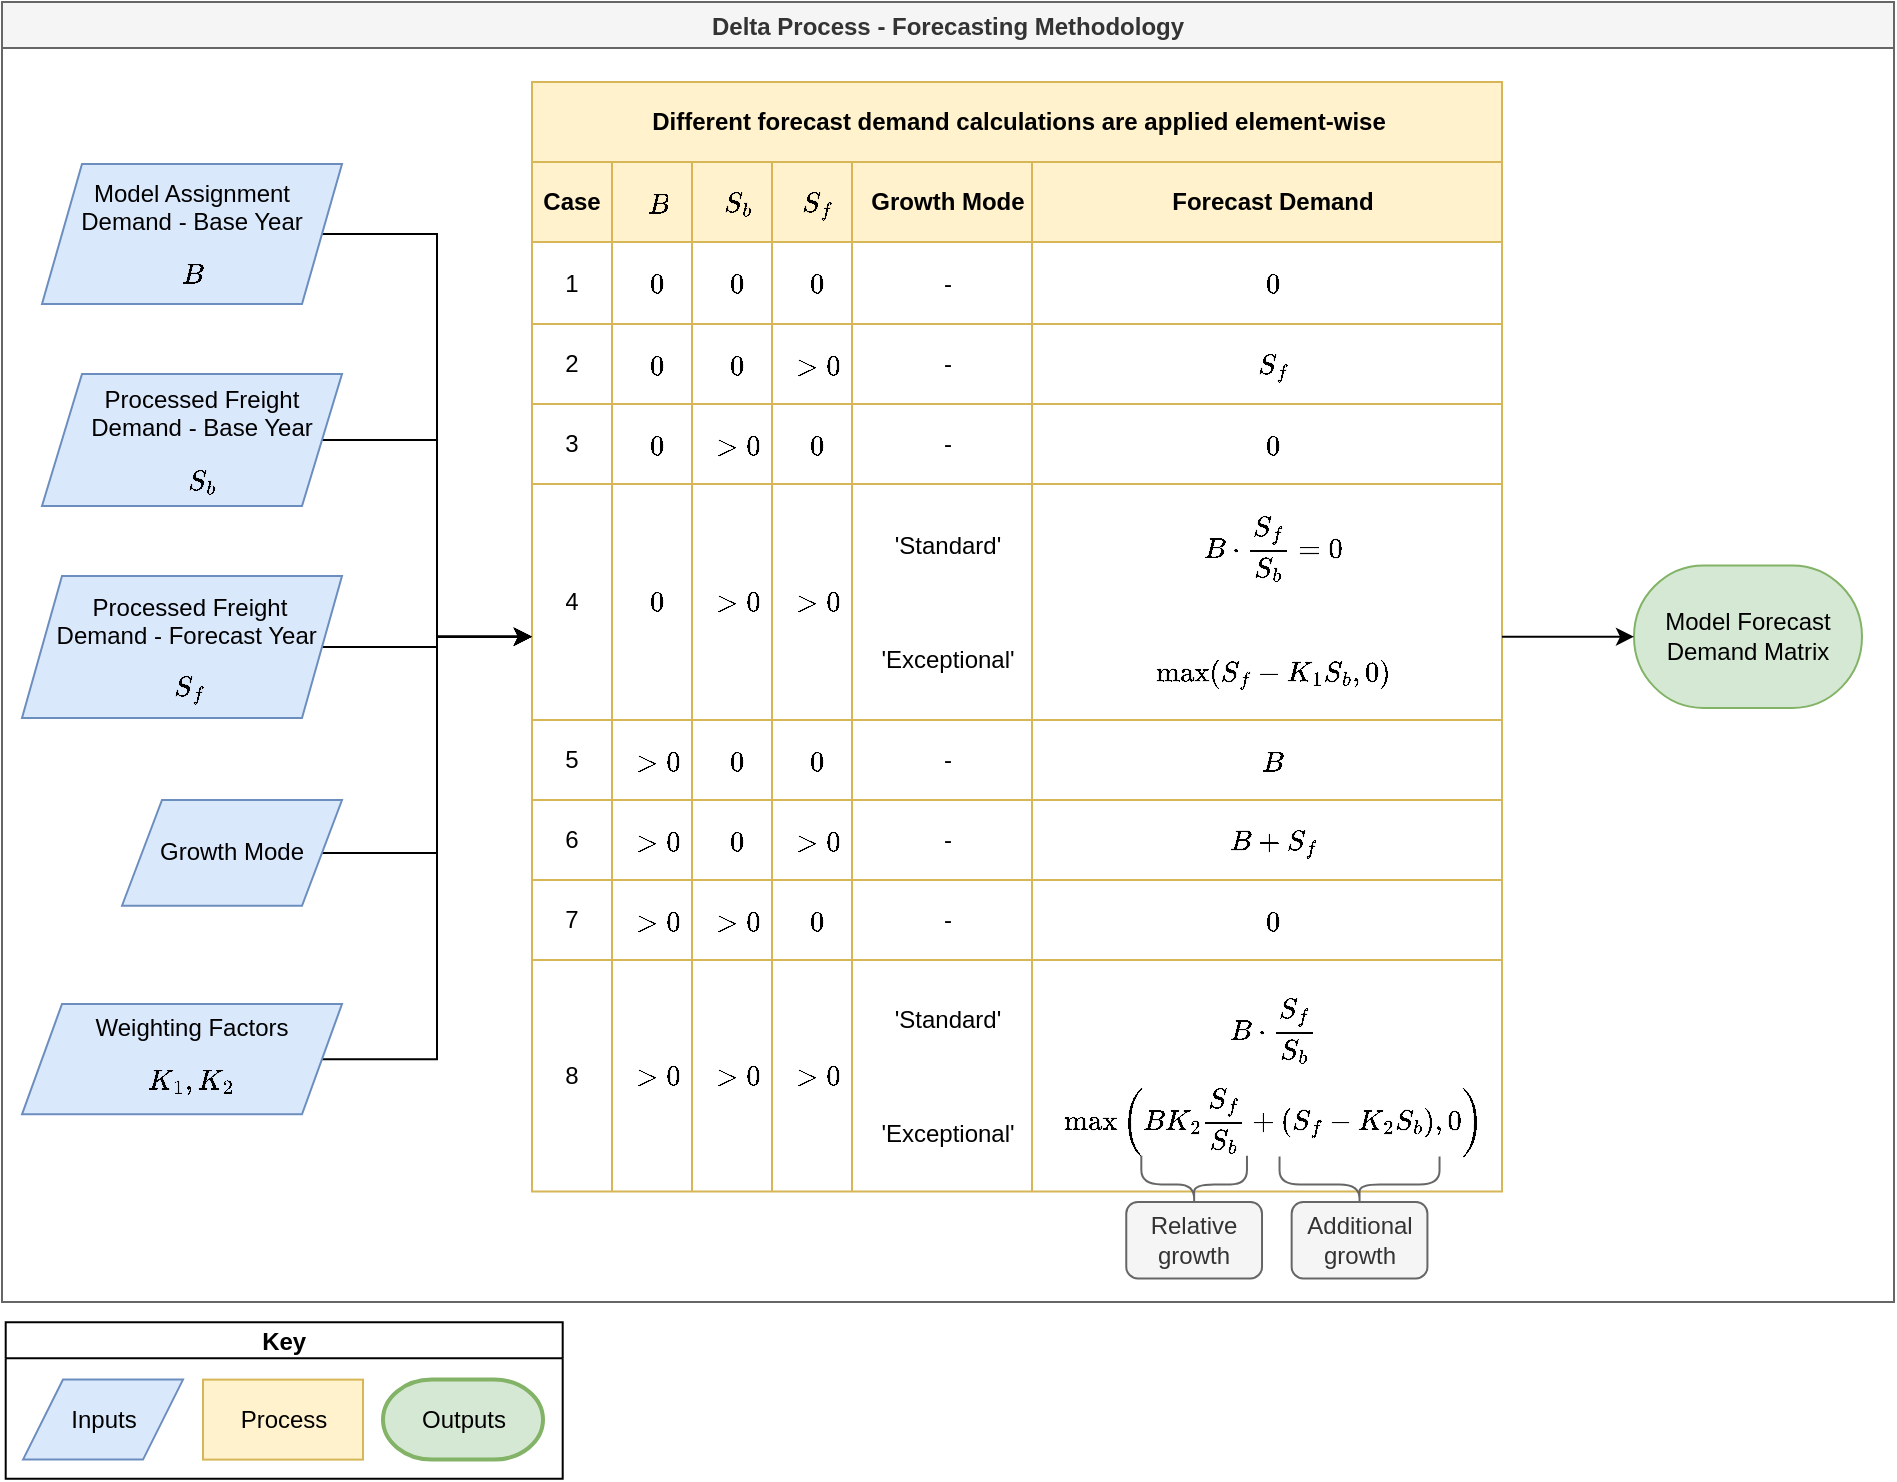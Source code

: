 <mxfile version="13.7.9" type="device" pages="2"><diagram name="Suggested Methodology" id="i2hc0DzYVGvcDG17BdIn"><mxGraphModel dx="1086" dy="816" grid="1" gridSize="10" guides="1" tooltips="1" connect="1" arrows="1" fold="1" page="1" pageScale="1" pageWidth="1169" pageHeight="827" math="1" shadow="0"><root><mxCell id="Ymu9cJyzXFjuE80wGRRl-0"/><mxCell id="Ymu9cJyzXFjuE80wGRRl-1" parent="Ymu9cJyzXFjuE80wGRRl-0"/><mxCell id="Ymu9cJyzXFjuE80wGRRl-2" value="Delta Process - Forecasting Methodology" style="swimlane;labelBackgroundColor=none;fillColor=#f5f5f5;strokeColor=#666666;fontColor=#333333;" parent="Ymu9cJyzXFjuE80wGRRl-1" vertex="1"><mxGeometry x="74" y="70" width="946" height="650" as="geometry"/></mxCell><mxCell id="Ymu9cJyzXFjuE80wGRRl-3" style="edgeStyle=orthogonalEdgeStyle;rounded=0;orthogonalLoop=1;jettySize=auto;html=1;" parent="Ymu9cJyzXFjuE80wGRRl-2" source="Ymu9cJyzXFjuE80wGRRl-68" target="Ymu9cJyzXFjuE80wGRRl-4" edge="1"><mxGeometry relative="1" as="geometry"/></mxCell><mxCell id="Ymu9cJyzXFjuE80wGRRl-4" value="Different forecast demand calculations are applied element-wise" style="shape=table;startSize=40;container=1;collapsible=1;childLayout=tableLayout;fixedRows=1;rowLines=1;fontStyle=1;align=center;resizeLast=1;fontSize=12;fillColor=#fff2cc;resizeLastRow=1;strokeColor=#d6b656;html=1;" parent="Ymu9cJyzXFjuE80wGRRl-2" vertex="1"><mxGeometry x="265" y="40.001" width="485" height="554.727" as="geometry"/></mxCell><mxCell id="Ymu9cJyzXFjuE80wGRRl-5" value="" style="shape=partialRectangle;collapsible=0;dropTarget=0;pointerEvents=0;fillColor=#fff2cc;top=1;left=1;bottom=1;right=1;points=[[0,0.5],[1,0.5]];portConstraint=eastwest;html=1;align=center;verticalAlign=middle;strokeColor=#d6b656;" parent="Ymu9cJyzXFjuE80wGRRl-4" vertex="1"><mxGeometry y="40" width="485" height="40" as="geometry"/></mxCell><mxCell id="Ymu9cJyzXFjuE80wGRRl-6" value="Case" style="shape=partialRectangle;connectable=0;fillColor=#fff2cc;top=1;left=1;bottom=1;right=1;fontStyle=1;overflow=hidden;html=1;align=center;verticalAlign=middle;strokeColor=#d6b656;" parent="Ymu9cJyzXFjuE80wGRRl-5" vertex="1"><mxGeometry width="40" height="40" as="geometry"/></mxCell><mxCell id="Ymu9cJyzXFjuE80wGRRl-7" value="$$B$$" style="shape=partialRectangle;connectable=0;fillColor=#fff2cc;top=1;left=1;bottom=1;right=1;align=center;spacingLeft=6;fontStyle=1;overflow=hidden;html=1;verticalAlign=middle;strokeColor=#d6b656;" parent="Ymu9cJyzXFjuE80wGRRl-5" vertex="1"><mxGeometry x="40" width="40" height="40" as="geometry"/></mxCell><mxCell id="Ymu9cJyzXFjuE80wGRRl-8" value="$$S_b$$" style="shape=partialRectangle;connectable=0;fillColor=#fff2cc;top=1;left=1;bottom=1;right=1;align=center;spacingLeft=6;fontStyle=1;overflow=hidden;html=1;verticalAlign=middle;strokeColor=#d6b656;" parent="Ymu9cJyzXFjuE80wGRRl-5" vertex="1"><mxGeometry x="80" width="40" height="40" as="geometry"/></mxCell><mxCell id="Ymu9cJyzXFjuE80wGRRl-9" value="$$S_f$$" style="shape=partialRectangle;connectable=0;fillColor=#fff2cc;top=1;left=1;bottom=1;right=1;align=center;spacingLeft=6;fontStyle=1;overflow=hidden;html=1;verticalAlign=middle;strokeColor=#d6b656;" parent="Ymu9cJyzXFjuE80wGRRl-5" vertex="1"><mxGeometry x="120" width="40" height="40" as="geometry"/></mxCell><mxCell id="Ymu9cJyzXFjuE80wGRRl-10" value="Growth Mode" style="shape=partialRectangle;connectable=0;fillColor=#fff2cc;top=1;left=1;bottom=1;right=1;align=center;spacingLeft=6;fontStyle=1;overflow=hidden;html=1;whiteSpace=wrap;verticalAlign=middle;strokeColor=#d6b656;" parent="Ymu9cJyzXFjuE80wGRRl-5" vertex="1"><mxGeometry x="160" width="90" height="40" as="geometry"/></mxCell><mxCell id="Ymu9cJyzXFjuE80wGRRl-11" value="Forecast Demand" style="shape=partialRectangle;connectable=0;fillColor=#fff2cc;top=1;left=1;bottom=1;right=1;align=center;spacingLeft=6;fontStyle=1;overflow=hidden;html=1;verticalAlign=middle;strokeColor=#d6b656;" parent="Ymu9cJyzXFjuE80wGRRl-5" vertex="1"><mxGeometry x="250" width="235" height="40" as="geometry"/></mxCell><mxCell id="Ymu9cJyzXFjuE80wGRRl-12" value="" style="shape=partialRectangle;collapsible=0;dropTarget=0;pointerEvents=0;top=0;left=0;bottom=0;right=0;points=[[0,0.5],[1,0.5]];portConstraint=eastwest;html=1;align=center;verticalAlign=middle;strokeColor=#d6b656;fillColor=none;" parent="Ymu9cJyzXFjuE80wGRRl-4" vertex="1"><mxGeometry y="80" width="485" height="41" as="geometry"/></mxCell><mxCell id="Ymu9cJyzXFjuE80wGRRl-13" value="1" style="shape=partialRectangle;connectable=0;fillColor=none;top=0;left=0;bottom=0;right=0;editable=1;overflow=hidden;html=1;align=center;verticalAlign=middle;" parent="Ymu9cJyzXFjuE80wGRRl-12" vertex="1"><mxGeometry width="40" height="41" as="geometry"/></mxCell><mxCell id="Ymu9cJyzXFjuE80wGRRl-14" value="$$0$$" style="shape=partialRectangle;connectable=0;fillColor=none;top=0;left=0;bottom=0;right=0;align=center;spacingLeft=6;overflow=hidden;html=1;verticalAlign=middle;" parent="Ymu9cJyzXFjuE80wGRRl-12" vertex="1"><mxGeometry x="40" width="40" height="41" as="geometry"/></mxCell><mxCell id="Ymu9cJyzXFjuE80wGRRl-15" value="$$0$$" style="shape=partialRectangle;connectable=0;fillColor=none;top=0;left=0;bottom=0;right=0;align=center;spacingLeft=6;overflow=hidden;html=1;verticalAlign=middle;" parent="Ymu9cJyzXFjuE80wGRRl-12" vertex="1"><mxGeometry x="80" width="40" height="41" as="geometry"/></mxCell><mxCell id="Ymu9cJyzXFjuE80wGRRl-16" value="$$0$$" style="shape=partialRectangle;connectable=0;fillColor=none;top=0;left=0;bottom=0;right=0;align=center;spacingLeft=6;overflow=hidden;html=1;verticalAlign=middle;" parent="Ymu9cJyzXFjuE80wGRRl-12" vertex="1"><mxGeometry x="120" width="40" height="41" as="geometry"/></mxCell><mxCell id="Ymu9cJyzXFjuE80wGRRl-17" value="-" style="shape=partialRectangle;connectable=0;fillColor=none;top=0;left=0;bottom=0;right=0;align=center;spacingLeft=6;overflow=hidden;html=1;verticalAlign=middle;" parent="Ymu9cJyzXFjuE80wGRRl-12" vertex="1"><mxGeometry x="160" width="90" height="41" as="geometry"/></mxCell><mxCell id="Ymu9cJyzXFjuE80wGRRl-18" value="$$0$$" style="shape=partialRectangle;connectable=0;fillColor=none;top=0;left=0;bottom=0;right=0;align=center;spacingLeft=6;overflow=hidden;html=1;verticalAlign=middle;" parent="Ymu9cJyzXFjuE80wGRRl-12" vertex="1"><mxGeometry x="250" width="235" height="41" as="geometry"/></mxCell><mxCell id="Ymu9cJyzXFjuE80wGRRl-19" value="" style="shape=partialRectangle;collapsible=0;dropTarget=0;pointerEvents=0;fillColor=none;top=0;left=0;bottom=0;right=0;points=[[0,0.5],[1,0.5]];portConstraint=eastwest;html=1;align=center;verticalAlign=middle;" parent="Ymu9cJyzXFjuE80wGRRl-4" vertex="1"><mxGeometry y="121" width="485" height="40" as="geometry"/></mxCell><mxCell id="Ymu9cJyzXFjuE80wGRRl-20" value="2" style="shape=partialRectangle;connectable=0;fillColor=none;top=0;left=0;bottom=0;right=0;editable=1;overflow=hidden;html=1;align=center;verticalAlign=middle;" parent="Ymu9cJyzXFjuE80wGRRl-19" vertex="1"><mxGeometry width="40" height="40" as="geometry"/></mxCell><mxCell id="Ymu9cJyzXFjuE80wGRRl-21" value="$$0$$" style="shape=partialRectangle;connectable=0;fillColor=none;top=0;left=0;bottom=0;right=0;align=center;spacingLeft=6;overflow=hidden;html=1;verticalAlign=middle;" parent="Ymu9cJyzXFjuE80wGRRl-19" vertex="1"><mxGeometry x="40" width="40" height="40" as="geometry"/></mxCell><mxCell id="Ymu9cJyzXFjuE80wGRRl-22" value="$$0$$" style="shape=partialRectangle;connectable=0;fillColor=none;top=0;left=0;bottom=0;right=0;align=center;spacingLeft=6;overflow=hidden;html=1;verticalAlign=middle;" parent="Ymu9cJyzXFjuE80wGRRl-19" vertex="1"><mxGeometry x="80" width="40" height="40" as="geometry"/></mxCell><mxCell id="Ymu9cJyzXFjuE80wGRRl-23" value="$$&amp;gt;0$$" style="shape=partialRectangle;connectable=0;fillColor=none;top=0;left=0;bottom=0;right=0;align=center;spacingLeft=6;overflow=hidden;html=1;verticalAlign=middle;" parent="Ymu9cJyzXFjuE80wGRRl-19" vertex="1"><mxGeometry x="120" width="40" height="40" as="geometry"/></mxCell><mxCell id="Ymu9cJyzXFjuE80wGRRl-24" value="-" style="shape=partialRectangle;connectable=0;fillColor=none;top=0;left=0;bottom=0;right=0;align=center;spacingLeft=6;overflow=hidden;html=1;verticalAlign=middle;" parent="Ymu9cJyzXFjuE80wGRRl-19" vertex="1"><mxGeometry x="160" width="90" height="40" as="geometry"/></mxCell><mxCell id="Ymu9cJyzXFjuE80wGRRl-25" value="$$S_f$$" style="shape=partialRectangle;connectable=0;fillColor=none;top=0;left=0;bottom=0;right=0;align=center;spacingLeft=6;overflow=hidden;html=1;verticalAlign=middle;" parent="Ymu9cJyzXFjuE80wGRRl-19" vertex="1"><mxGeometry x="250" width="235" height="40" as="geometry"/></mxCell><mxCell id="Ymu9cJyzXFjuE80wGRRl-26" value="" style="shape=partialRectangle;collapsible=0;dropTarget=0;pointerEvents=0;fillColor=none;top=0;left=0;bottom=0;right=0;points=[[0,0.5],[1,0.5]];portConstraint=eastwest;html=1;align=center;verticalAlign=middle;" parent="Ymu9cJyzXFjuE80wGRRl-4" vertex="1"><mxGeometry y="161" width="485" height="40" as="geometry"/></mxCell><mxCell id="Ymu9cJyzXFjuE80wGRRl-27" value="3" style="shape=partialRectangle;connectable=0;fillColor=none;top=0;left=0;bottom=0;right=0;editable=1;overflow=hidden;html=1;align=center;verticalAlign=middle;" parent="Ymu9cJyzXFjuE80wGRRl-26" vertex="1"><mxGeometry width="40" height="40" as="geometry"/></mxCell><mxCell id="Ymu9cJyzXFjuE80wGRRl-28" value="$$0$$" style="shape=partialRectangle;connectable=0;fillColor=none;top=0;left=0;bottom=0;right=0;align=center;spacingLeft=6;overflow=hidden;html=1;verticalAlign=middle;" parent="Ymu9cJyzXFjuE80wGRRl-26" vertex="1"><mxGeometry x="40" width="40" height="40" as="geometry"/></mxCell><mxCell id="Ymu9cJyzXFjuE80wGRRl-29" value="$$&amp;gt;0$$" style="shape=partialRectangle;connectable=0;fillColor=none;top=0;left=0;bottom=0;right=0;align=center;spacingLeft=6;overflow=hidden;html=1;verticalAlign=middle;" parent="Ymu9cJyzXFjuE80wGRRl-26" vertex="1"><mxGeometry x="80" width="40" height="40" as="geometry"/></mxCell><mxCell id="Ymu9cJyzXFjuE80wGRRl-30" value="$$0$$" style="shape=partialRectangle;connectable=0;fillColor=none;top=0;left=0;bottom=0;right=0;align=center;spacingLeft=6;overflow=hidden;html=1;verticalAlign=middle;" parent="Ymu9cJyzXFjuE80wGRRl-26" vertex="1"><mxGeometry x="120" width="40" height="40" as="geometry"/></mxCell><mxCell id="Ymu9cJyzXFjuE80wGRRl-31" value="-" style="shape=partialRectangle;connectable=0;fillColor=none;top=0;left=0;bottom=0;right=0;align=center;spacingLeft=6;overflow=hidden;html=1;verticalAlign=middle;" parent="Ymu9cJyzXFjuE80wGRRl-26" vertex="1"><mxGeometry x="160" width="90" height="40" as="geometry"/></mxCell><mxCell id="Ymu9cJyzXFjuE80wGRRl-32" value="$$0$$" style="shape=partialRectangle;connectable=0;fillColor=none;top=0;left=0;bottom=0;right=0;align=center;spacingLeft=6;overflow=hidden;html=1;verticalAlign=middle;" parent="Ymu9cJyzXFjuE80wGRRl-26" vertex="1"><mxGeometry x="250" width="235" height="40" as="geometry"/></mxCell><mxCell id="Ymu9cJyzXFjuE80wGRRl-33" value="" style="shape=partialRectangle;collapsible=0;dropTarget=0;pointerEvents=0;fillColor=none;top=0;left=0;bottom=0;right=0;points=[[0,0.5],[1,0.5]];portConstraint=eastwest;html=1;align=center;verticalAlign=middle;" parent="Ymu9cJyzXFjuE80wGRRl-4" vertex="1"><mxGeometry y="201" width="485" height="118" as="geometry"/></mxCell><mxCell id="Ymu9cJyzXFjuE80wGRRl-34" value="4" style="shape=partialRectangle;connectable=0;fillColor=none;top=0;left=0;bottom=0;right=0;editable=1;overflow=hidden;html=1;align=center;verticalAlign=middle;" parent="Ymu9cJyzXFjuE80wGRRl-33" vertex="1"><mxGeometry width="40" height="118" as="geometry"/></mxCell><mxCell id="Ymu9cJyzXFjuE80wGRRl-35" value="$$0$$" style="shape=partialRectangle;connectable=0;fillColor=none;top=0;left=0;bottom=0;right=0;align=center;spacingLeft=6;overflow=hidden;html=1;verticalAlign=middle;" parent="Ymu9cJyzXFjuE80wGRRl-33" vertex="1"><mxGeometry x="40" width="40" height="118" as="geometry"/></mxCell><mxCell id="Ymu9cJyzXFjuE80wGRRl-36" value="$$&amp;gt;0$$" style="shape=partialRectangle;connectable=0;fillColor=none;top=0;left=0;bottom=0;right=0;align=center;spacingLeft=6;overflow=hidden;html=1;verticalAlign=middle;" parent="Ymu9cJyzXFjuE80wGRRl-33" vertex="1"><mxGeometry x="80" width="40" height="118" as="geometry"/></mxCell><mxCell id="Ymu9cJyzXFjuE80wGRRl-37" value="$$&amp;gt;0$$" style="shape=partialRectangle;connectable=0;fillColor=none;top=0;left=0;bottom=0;right=0;align=center;spacingLeft=6;overflow=hidden;html=1;verticalAlign=middle;" parent="Ymu9cJyzXFjuE80wGRRl-33" vertex="1"><mxGeometry x="120" width="40" height="118" as="geometry"/></mxCell><mxCell id="Ymu9cJyzXFjuE80wGRRl-38" value="'Standard'&lt;br&gt;&lt;br&gt;&lt;br&gt;&lt;br&gt;'Exceptional'" style="shape=partialRectangle;connectable=0;fillColor=none;top=0;left=0;bottom=0;right=0;align=center;spacingLeft=6;overflow=hidden;html=1;verticalAlign=middle;" parent="Ymu9cJyzXFjuE80wGRRl-33" vertex="1"><mxGeometry x="160" width="90" height="118" as="geometry"/></mxCell><mxCell id="Ymu9cJyzXFjuE80wGRRl-39" value="$$B \cdot \frac{S_f}{S_b} = 0$$&amp;nbsp;$$\max(S_f - K_1 S_b&lt;br&gt;, 0)$$" style="shape=partialRectangle;connectable=0;fillColor=none;top=0;left=0;bottom=0;right=0;align=center;spacingLeft=6;overflow=hidden;verticalAlign=middle;html=1;" parent="Ymu9cJyzXFjuE80wGRRl-33" vertex="1"><mxGeometry x="250" width="235" height="118" as="geometry"/></mxCell><mxCell id="Ymu9cJyzXFjuE80wGRRl-40" value="" style="shape=partialRectangle;collapsible=0;dropTarget=0;pointerEvents=0;fillColor=none;top=0;left=0;bottom=0;right=0;points=[[0,0.5],[1,0.5]];portConstraint=eastwest;html=1;align=center;verticalAlign=middle;" parent="Ymu9cJyzXFjuE80wGRRl-4" vertex="1"><mxGeometry y="319" width="485" height="40" as="geometry"/></mxCell><mxCell id="Ymu9cJyzXFjuE80wGRRl-41" value="5" style="shape=partialRectangle;connectable=0;fillColor=none;top=0;left=0;bottom=0;right=0;editable=1;overflow=hidden;html=1;align=center;verticalAlign=middle;" parent="Ymu9cJyzXFjuE80wGRRl-40" vertex="1"><mxGeometry width="40" height="40" as="geometry"/></mxCell><mxCell id="Ymu9cJyzXFjuE80wGRRl-42" value="$$&amp;gt;0$$" style="shape=partialRectangle;connectable=0;fillColor=none;top=0;left=0;bottom=0;right=0;align=center;spacingLeft=6;overflow=hidden;html=1;verticalAlign=middle;" parent="Ymu9cJyzXFjuE80wGRRl-40" vertex="1"><mxGeometry x="40" width="40" height="40" as="geometry"/></mxCell><mxCell id="Ymu9cJyzXFjuE80wGRRl-43" value="$$0$$" style="shape=partialRectangle;connectable=0;fillColor=none;top=0;left=0;bottom=0;right=0;align=center;spacingLeft=6;overflow=hidden;html=1;verticalAlign=middle;" parent="Ymu9cJyzXFjuE80wGRRl-40" vertex="1"><mxGeometry x="80" width="40" height="40" as="geometry"/></mxCell><mxCell id="Ymu9cJyzXFjuE80wGRRl-44" value="$$0$$" style="shape=partialRectangle;connectable=0;fillColor=none;top=0;left=0;bottom=0;right=0;align=center;spacingLeft=6;overflow=hidden;html=1;verticalAlign=middle;" parent="Ymu9cJyzXFjuE80wGRRl-40" vertex="1"><mxGeometry x="120" width="40" height="40" as="geometry"/></mxCell><mxCell id="Ymu9cJyzXFjuE80wGRRl-45" value="-" style="shape=partialRectangle;connectable=0;fillColor=none;top=0;left=0;bottom=0;right=0;align=center;spacingLeft=6;overflow=hidden;html=1;verticalAlign=middle;" parent="Ymu9cJyzXFjuE80wGRRl-40" vertex="1"><mxGeometry x="160" width="90" height="40" as="geometry"/></mxCell><mxCell id="Ymu9cJyzXFjuE80wGRRl-46" value="$$B$$" style="shape=partialRectangle;connectable=0;fillColor=none;top=0;left=0;bottom=0;right=0;align=center;spacingLeft=6;overflow=hidden;html=1;verticalAlign=middle;" parent="Ymu9cJyzXFjuE80wGRRl-40" vertex="1"><mxGeometry x="250" width="235" height="40" as="geometry"/></mxCell><mxCell id="Ymu9cJyzXFjuE80wGRRl-47" value="" style="shape=partialRectangle;collapsible=0;dropTarget=0;pointerEvents=0;fillColor=none;top=0;left=0;bottom=0;right=0;points=[[0,0.5],[1,0.5]];portConstraint=eastwest;html=1;align=center;verticalAlign=middle;" parent="Ymu9cJyzXFjuE80wGRRl-4" vertex="1"><mxGeometry y="359" width="485" height="40" as="geometry"/></mxCell><mxCell id="Ymu9cJyzXFjuE80wGRRl-48" value="6" style="shape=partialRectangle;connectable=0;fillColor=none;top=0;left=0;bottom=0;right=0;editable=1;overflow=hidden;html=1;align=center;verticalAlign=middle;" parent="Ymu9cJyzXFjuE80wGRRl-47" vertex="1"><mxGeometry width="40" height="40" as="geometry"/></mxCell><mxCell id="Ymu9cJyzXFjuE80wGRRl-49" value="$$&amp;gt;0$$" style="shape=partialRectangle;connectable=0;fillColor=none;top=0;left=0;bottom=0;right=0;align=center;spacingLeft=6;overflow=hidden;html=1;verticalAlign=middle;" parent="Ymu9cJyzXFjuE80wGRRl-47" vertex="1"><mxGeometry x="40" width="40" height="40" as="geometry"/></mxCell><mxCell id="Ymu9cJyzXFjuE80wGRRl-50" value="$$0$$" style="shape=partialRectangle;connectable=0;fillColor=none;top=0;left=0;bottom=0;right=0;align=center;spacingLeft=6;overflow=hidden;html=1;verticalAlign=middle;" parent="Ymu9cJyzXFjuE80wGRRl-47" vertex="1"><mxGeometry x="80" width="40" height="40" as="geometry"/></mxCell><mxCell id="Ymu9cJyzXFjuE80wGRRl-51" value="$$&amp;gt;0$$" style="shape=partialRectangle;connectable=0;fillColor=none;top=0;left=0;bottom=0;right=0;align=center;spacingLeft=6;overflow=hidden;html=1;verticalAlign=middle;" parent="Ymu9cJyzXFjuE80wGRRl-47" vertex="1"><mxGeometry x="120" width="40" height="40" as="geometry"/></mxCell><mxCell id="Ymu9cJyzXFjuE80wGRRl-52" value="-" style="shape=partialRectangle;connectable=0;fillColor=none;top=0;left=0;bottom=0;right=0;align=center;spacingLeft=6;overflow=hidden;html=1;verticalAlign=middle;" parent="Ymu9cJyzXFjuE80wGRRl-47" vertex="1"><mxGeometry x="160" width="90" height="40" as="geometry"/></mxCell><mxCell id="Ymu9cJyzXFjuE80wGRRl-53" value="$$B+S_f$$" style="shape=partialRectangle;connectable=0;fillColor=none;top=0;left=0;bottom=0;right=0;align=center;spacingLeft=6;overflow=hidden;html=1;verticalAlign=middle;" parent="Ymu9cJyzXFjuE80wGRRl-47" vertex="1"><mxGeometry x="250" width="235" height="40" as="geometry"/></mxCell><mxCell id="Ymu9cJyzXFjuE80wGRRl-54" value="" style="shape=partialRectangle;collapsible=0;dropTarget=0;pointerEvents=0;fillColor=none;top=0;left=0;bottom=0;right=0;points=[[0,0.5],[1,0.5]];portConstraint=eastwest;html=1;align=center;verticalAlign=middle;" parent="Ymu9cJyzXFjuE80wGRRl-4" vertex="1"><mxGeometry y="399" width="485" height="40" as="geometry"/></mxCell><mxCell id="Ymu9cJyzXFjuE80wGRRl-55" value="7" style="shape=partialRectangle;connectable=0;fillColor=none;top=0;left=0;bottom=0;right=0;editable=1;overflow=hidden;html=1;align=center;verticalAlign=middle;" parent="Ymu9cJyzXFjuE80wGRRl-54" vertex="1"><mxGeometry width="40" height="40" as="geometry"/></mxCell><mxCell id="Ymu9cJyzXFjuE80wGRRl-56" value="$$&amp;gt;0$$" style="shape=partialRectangle;connectable=0;fillColor=none;top=0;left=0;bottom=0;right=0;align=center;spacingLeft=6;overflow=hidden;html=1;verticalAlign=middle;" parent="Ymu9cJyzXFjuE80wGRRl-54" vertex="1"><mxGeometry x="40" width="40" height="40" as="geometry"/></mxCell><mxCell id="Ymu9cJyzXFjuE80wGRRl-57" value="$$&amp;gt;0$$" style="shape=partialRectangle;connectable=0;fillColor=none;top=0;left=0;bottom=0;right=0;align=center;spacingLeft=6;overflow=hidden;html=1;verticalAlign=middle;" parent="Ymu9cJyzXFjuE80wGRRl-54" vertex="1"><mxGeometry x="80" width="40" height="40" as="geometry"/></mxCell><mxCell id="Ymu9cJyzXFjuE80wGRRl-58" value="$$0$$" style="shape=partialRectangle;connectable=0;fillColor=none;top=0;left=0;bottom=0;right=0;align=center;spacingLeft=6;overflow=hidden;html=1;verticalAlign=middle;" parent="Ymu9cJyzXFjuE80wGRRl-54" vertex="1"><mxGeometry x="120" width="40" height="40" as="geometry"/></mxCell><mxCell id="Ymu9cJyzXFjuE80wGRRl-59" value="-" style="shape=partialRectangle;connectable=0;fillColor=none;top=0;left=0;bottom=0;right=0;align=center;spacingLeft=6;overflow=hidden;html=1;verticalAlign=middle;" parent="Ymu9cJyzXFjuE80wGRRl-54" vertex="1"><mxGeometry x="160" width="90" height="40" as="geometry"/></mxCell><mxCell id="Ymu9cJyzXFjuE80wGRRl-60" value="$$0$$" style="shape=partialRectangle;connectable=0;fillColor=none;top=0;left=0;bottom=0;right=0;align=center;spacingLeft=6;overflow=hidden;html=1;verticalAlign=middle;" parent="Ymu9cJyzXFjuE80wGRRl-54" vertex="1"><mxGeometry x="250" width="235" height="40" as="geometry"/></mxCell><mxCell id="Ymu9cJyzXFjuE80wGRRl-61" value="" style="shape=partialRectangle;collapsible=0;dropTarget=0;pointerEvents=0;fillColor=none;top=0;left=0;bottom=0;right=0;points=[[0,0.5],[1,0.5]];portConstraint=eastwest;html=1;align=center;verticalAlign=middle;" parent="Ymu9cJyzXFjuE80wGRRl-4" vertex="1"><mxGeometry y="439" width="485" height="116" as="geometry"/></mxCell><mxCell id="Ymu9cJyzXFjuE80wGRRl-62" value="8" style="shape=partialRectangle;connectable=0;fillColor=none;top=0;left=0;bottom=0;right=0;editable=1;overflow=hidden;html=1;align=center;verticalAlign=middle;" parent="Ymu9cJyzXFjuE80wGRRl-61" vertex="1"><mxGeometry width="40" height="116" as="geometry"/></mxCell><mxCell id="Ymu9cJyzXFjuE80wGRRl-63" value="$$&amp;gt;0$$" style="shape=partialRectangle;connectable=0;fillColor=none;top=0;left=0;bottom=0;right=0;align=center;spacingLeft=6;overflow=hidden;html=1;verticalAlign=middle;" parent="Ymu9cJyzXFjuE80wGRRl-61" vertex="1"><mxGeometry x="40" width="40" height="116" as="geometry"/></mxCell><mxCell id="Ymu9cJyzXFjuE80wGRRl-64" value="$$&amp;gt;0$$" style="shape=partialRectangle;connectable=0;fillColor=none;top=0;left=0;bottom=0;right=0;align=center;spacingLeft=6;overflow=hidden;html=1;verticalAlign=middle;" parent="Ymu9cJyzXFjuE80wGRRl-61" vertex="1"><mxGeometry x="80" width="40" height="116" as="geometry"/></mxCell><mxCell id="Ymu9cJyzXFjuE80wGRRl-65" value="$$&amp;gt;0$$" style="shape=partialRectangle;connectable=0;fillColor=none;top=0;left=0;bottom=0;right=0;align=center;spacingLeft=6;overflow=hidden;html=1;verticalAlign=middle;" parent="Ymu9cJyzXFjuE80wGRRl-61" vertex="1"><mxGeometry x="120" width="40" height="116" as="geometry"/></mxCell><mxCell id="Ymu9cJyzXFjuE80wGRRl-66" value="'Standard'&lt;br&gt;&lt;br&gt;&lt;br&gt;&lt;br&gt;'Exceptional'" style="shape=partialRectangle;connectable=0;fillColor=none;top=0;left=0;bottom=0;right=0;align=center;spacingLeft=6;overflow=hidden;html=1;verticalAlign=middle;" parent="Ymu9cJyzXFjuE80wGRRl-61" vertex="1"><mxGeometry x="160" width="90" height="116" as="geometry"/></mxCell><mxCell id="Ymu9cJyzXFjuE80wGRRl-67" value="$$B \cdot \frac{S_f}{S_b}$$ $$\max \left(BK_2 \frac{S_f}{S_b} + (S_f - K_2 S_b), 0 \right)$$" style="shape=partialRectangle;connectable=0;fillColor=none;top=0;left=0;bottom=0;right=0;align=center;spacingLeft=6;overflow=hidden;verticalAlign=middle;html=1;" parent="Ymu9cJyzXFjuE80wGRRl-61" vertex="1"><mxGeometry x="250" width="235" height="116" as="geometry"/></mxCell><mxCell id="Ymu9cJyzXFjuE80wGRRl-68" value="&lt;p style=&quot;line-height: 120% ; font-size: 12px&quot;&gt;Growth Mode&lt;br&gt;&lt;/p&gt;" style="shape=parallelogram;perimeter=parallelogramPerimeter;whiteSpace=wrap;html=1;fixedSize=1;shadow=0;glass=0;labelBackgroundColor=none;comic=0;sketch=0;strokeColor=#6c8ebf;strokeWidth=1;fillColor=#dae8fc;fontSize=12;spacingRight=10;spacingLeft=10;spacing=5;" parent="Ymu9cJyzXFjuE80wGRRl-2" vertex="1"><mxGeometry x="60" y="399" width="110" height="52.88" as="geometry"/></mxCell><mxCell id="Ymu9cJyzXFjuE80wGRRl-69" style="edgeStyle=orthogonalEdgeStyle;rounded=0;orthogonalLoop=1;jettySize=auto;html=1;" parent="Ymu9cJyzXFjuE80wGRRl-2" source="Ymu9cJyzXFjuE80wGRRl-70" target="Ymu9cJyzXFjuE80wGRRl-4" edge="1"><mxGeometry relative="1" as="geometry"/></mxCell><mxCell id="Ymu9cJyzXFjuE80wGRRl-70" value="&lt;p style=&quot;line-height: 120% ; font-size: 12px&quot;&gt;Processed Freight Demand - Forecast Year&amp;nbsp;&lt;span&gt;$$S_f$$&lt;/span&gt;&lt;/p&gt;" style="shape=parallelogram;perimeter=parallelogramPerimeter;whiteSpace=wrap;html=1;fixedSize=1;shadow=0;glass=0;labelBackgroundColor=none;comic=0;sketch=0;strokeColor=#6c8ebf;strokeWidth=1;fillColor=#dae8fc;fontSize=12;spacingRight=2;spacingLeft=10;" parent="Ymu9cJyzXFjuE80wGRRl-2" vertex="1"><mxGeometry x="10" y="287" width="160" height="71" as="geometry"/></mxCell><mxCell id="Ymu9cJyzXFjuE80wGRRl-71" style="edgeStyle=orthogonalEdgeStyle;rounded=0;orthogonalLoop=1;jettySize=auto;html=1;" parent="Ymu9cJyzXFjuE80wGRRl-2" source="Ymu9cJyzXFjuE80wGRRl-72" target="Ymu9cJyzXFjuE80wGRRl-4" edge="1"><mxGeometry relative="1" as="geometry"/></mxCell><mxCell id="Ymu9cJyzXFjuE80wGRRl-72" value="&lt;p style=&quot;line-height: 120% ; font-size: 12px&quot;&gt;Model Assignment Demand - Base Year $$B$$&lt;/p&gt;" style="shape=parallelogram;perimeter=parallelogramPerimeter;whiteSpace=wrap;html=1;fixedSize=1;shadow=0;glass=0;labelBackgroundColor=none;comic=0;sketch=0;strokeColor=#6c8ebf;strokeWidth=1;fillColor=#dae8fc;fontSize=12;spacingRight=10;spacingLeft=10;" parent="Ymu9cJyzXFjuE80wGRRl-2" vertex="1"><mxGeometry x="20" y="81" width="150" height="70" as="geometry"/></mxCell><mxCell id="Ymu9cJyzXFjuE80wGRRl-73" style="edgeStyle=orthogonalEdgeStyle;rounded=0;orthogonalLoop=1;jettySize=auto;html=1;" parent="Ymu9cJyzXFjuE80wGRRl-2" source="Ymu9cJyzXFjuE80wGRRl-74" target="Ymu9cJyzXFjuE80wGRRl-4" edge="1"><mxGeometry relative="1" as="geometry"/></mxCell><mxCell id="Ymu9cJyzXFjuE80wGRRl-74" value="&lt;p style=&quot;line-height: 120% ; font-size: 12px&quot;&gt;Processed Freight Demand - Base Year $$S_b$$&lt;/p&gt;" style="shape=parallelogram;perimeter=parallelogramPerimeter;whiteSpace=wrap;html=1;fixedSize=1;shadow=0;glass=0;labelBackgroundColor=none;comic=0;sketch=0;strokeColor=#6c8ebf;strokeWidth=1;fillColor=#dae8fc;fontSize=12;spacingRight=0;spacingLeft=10;" parent="Ymu9cJyzXFjuE80wGRRl-2" vertex="1"><mxGeometry x="20" y="186" width="150" height="66" as="geometry"/></mxCell><mxCell id="Ymu9cJyzXFjuE80wGRRl-75" value="Model Forecast Demand Matrix" style="strokeWidth=1;html=1;shape=mxgraph.flowchart.terminator;whiteSpace=wrap;rounded=0;shadow=0;glass=0;sketch=0;fillColor=#d5e8d4;strokeColor=#82b366;fontFamily=Helvetica;fontSize=12;align=center;comic=0;" parent="Ymu9cJyzXFjuE80wGRRl-2" vertex="1"><mxGeometry x="816" y="281.72" width="114" height="71.28" as="geometry"/></mxCell><mxCell id="Ymu9cJyzXFjuE80wGRRl-76" style="edgeStyle=orthogonalEdgeStyle;orthogonalLoop=1;jettySize=auto;html=1;fontSize=12;rounded=0;" parent="Ymu9cJyzXFjuE80wGRRl-2" source="Ymu9cJyzXFjuE80wGRRl-4" target="Ymu9cJyzXFjuE80wGRRl-75" edge="1"><mxGeometry relative="1" as="geometry"/></mxCell><mxCell id="Ymu9cJyzXFjuE80wGRRl-79" style="edgeStyle=orthogonalEdgeStyle;rounded=0;orthogonalLoop=1;jettySize=auto;html=1;strokeWidth=1;" parent="Ymu9cJyzXFjuE80wGRRl-2" source="Ymu9cJyzXFjuE80wGRRl-80" target="Ymu9cJyzXFjuE80wGRRl-4" edge="1"><mxGeometry relative="1" as="geometry"/></mxCell><mxCell id="Ymu9cJyzXFjuE80wGRRl-80" value="&lt;p style=&quot;line-height: 120% ; font-size: 12px&quot;&gt;Weighting Factors $$K_1, K_2$$&lt;br&gt;&lt;/p&gt;" style="shape=parallelogram;perimeter=parallelogramPerimeter;whiteSpace=wrap;html=1;fixedSize=1;shadow=0;glass=0;labelBackgroundColor=none;comic=0;sketch=0;strokeColor=#6c8ebf;strokeWidth=1;fillColor=#dae8fc;fontSize=12;spacingRight=0;spacingLeft=10;spacing=5;spacingBottom=-20;" parent="Ymu9cJyzXFjuE80wGRRl-2" vertex="1"><mxGeometry x="10" y="501.0" width="160" height="55.15" as="geometry"/></mxCell><mxCell id="Ymu9cJyzXFjuE80wGRRl-89" value="" style="shape=curlyBracket;whiteSpace=wrap;html=1;rounded=1;rotation=-90;size=0.5;fillColor=#f5f5f5;strokeColor=#666666;fontColor=#333333;" parent="Ymu9cJyzXFjuE80wGRRl-2" vertex="1"><mxGeometry x="581.73" y="564.81" width="28.69" height="52.83" as="geometry"/></mxCell><mxCell id="Ymu9cJyzXFjuE80wGRRl-91" value="" style="shape=curlyBracket;whiteSpace=wrap;html=1;rounded=1;rotation=-90;size=0.5;fillColor=#f5f5f5;strokeColor=#666666;fontColor=#333333;" parent="Ymu9cJyzXFjuE80wGRRl-2" vertex="1"><mxGeometry x="664.8" y="551.22" width="27.94" height="80" as="geometry"/></mxCell><mxCell id="Ymu9cJyzXFjuE80wGRRl-92" value="Additional growth" style="rounded=1;whiteSpace=wrap;html=1;shadow=0;glass=0;labelBackgroundColor=none;comic=0;sketch=0;strokeColor=#666666;strokeWidth=1;fillColor=#f5f5f5;fontSize=12;fontColor=#333333;" parent="Ymu9cJyzXFjuE80wGRRl-2" vertex="1"><mxGeometry x="644.83" y="600" width="67.88" height="38.22" as="geometry"/></mxCell><mxCell id="Ymu9cJyzXFjuE80wGRRl-86" value="Relative growth" style="rounded=1;whiteSpace=wrap;html=1;shadow=0;glass=0;labelBackgroundColor=none;comic=0;sketch=0;strokeColor=#666666;strokeWidth=1;fillColor=#f5f5f5;fontSize=12;fontColor=#333333;" parent="Ymu9cJyzXFjuE80wGRRl-2" vertex="1"><mxGeometry x="562.13" y="600" width="67.88" height="38.22" as="geometry"/></mxCell><mxCell id="tRG2tli73NOPjcfpjoHG-6" value="Key" style="swimlane;rotation=90;direction=east;portConstraint=none;horizontal=0;noLabel=0;portConstraintRotation=0;align=center;verticalAlign=middle;flipV=0;flipH=0;startSize=18;" vertex="1" parent="Ymu9cJyzXFjuE80wGRRl-1"><mxGeometry x="176" y="630" width="78.2" height="278.5" as="geometry"/></mxCell><mxCell id="tRG2tli73NOPjcfpjoHG-7" value="Inputs" style="shape=parallelogram;perimeter=parallelogramPerimeter;whiteSpace=wrap;html=1;fixedSize=1;rounded=0;shadow=0;glass=0;labelBackgroundColor=none;comic=0;sketch=0;strokeColor=#6c8ebf;strokeWidth=1;fillColor=#dae8fc;fontSize=12;spacingRight=10;spacingLeft=10;rotation=0;" vertex="1" parent="tRG2tli73NOPjcfpjoHG-6"><mxGeometry x="-91.5" y="128.81" width="80" height="40" as="geometry"/></mxCell><mxCell id="tRG2tli73NOPjcfpjoHG-9" value="Process" style="rounded=0;whiteSpace=wrap;html=1;shadow=0;glass=0;labelBackgroundColor=none;comic=0;sketch=0;strokeColor=#d6b656;strokeWidth=1;fillColor=#fff2cc;fontSize=12;rotation=0;" vertex="1" parent="tRG2tli73NOPjcfpjoHG-6"><mxGeometry x="-1.5" y="128.81" width="80" height="40" as="geometry"/></mxCell><mxCell id="tRG2tli73NOPjcfpjoHG-11" value="Outputs" style="strokeWidth=2;html=1;shape=mxgraph.flowchart.terminator;whiteSpace=wrap;rounded=0;shadow=0;glass=0;sketch=0;fillColor=#d5e8d4;strokeColor=#82b366;rotation=0;" vertex="1" parent="tRG2tli73NOPjcfpjoHG-6"><mxGeometry x="88.5" y="128.81" width="80" height="40" as="geometry"/></mxCell></root></mxGraphModel></diagram><diagram id="YyBopRdVhzHhOYTGPN6-" name="Methodology Options"><mxGraphModel dx="1086" dy="816" grid="1" gridSize="10" guides="1" tooltips="1" connect="1" arrows="1" fold="1" page="1" pageScale="1" pageWidth="1169" pageHeight="827" math="1" shadow="0"><root><mxCell id="0"/><mxCell id="1" parent="0"/><mxCell id="5h0xN8Wj-Cf5Zr4fdr09-2" value="" style="group" parent="1" vertex="1" connectable="0"><mxGeometry x="95" y="29" width="980" height="791" as="geometry"/></mxCell><mxCell id="DQFLRWCmUo-XbIVIt7tv-1" value="&lt;p style=&quot;line-height: 120% ; font-size: 12px&quot;&gt;Base Year Synthetic $$S_b$$&lt;/p&gt;" style="shape=parallelogram;perimeter=parallelogramPerimeter;whiteSpace=wrap;html=1;fixedSize=1;shadow=0;glass=0;labelBackgroundColor=none;comic=0;sketch=0;strokeColor=#6c8ebf;strokeWidth=1;fillColor=#dae8fc;fontSize=12;spacingRight=10;spacingLeft=10;" parent="5h0xN8Wj-Cf5Zr4fdr09-2" vertex="1"><mxGeometry x="20" y="124.3" width="150" height="61.636" as="geometry"/></mxCell><mxCell id="DQFLRWCmUo-XbIVIt7tv-2" value="&lt;p style=&quot;line-height: 120% ; font-size: 12px&quot;&gt;Model Base Year $$B$$&lt;/p&gt;" style="shape=parallelogram;perimeter=parallelogramPerimeter;whiteSpace=wrap;html=1;fixedSize=1;shadow=0;glass=0;labelBackgroundColor=none;comic=0;sketch=0;strokeColor=#6c8ebf;strokeWidth=1;fillColor=#dae8fc;fontSize=12;spacingRight=10;spacingLeft=10;" parent="5h0xN8Wj-Cf5Zr4fdr09-2" vertex="1"><mxGeometry x="20" y="286.609" width="150" height="61.636" as="geometry"/></mxCell><mxCell id="DQFLRWCmUo-XbIVIt7tv-3" value="&lt;p style=&quot;line-height: 120% ; font-size: 12px&quot;&gt;Forecast Year Synthetic&amp;nbsp;&lt;span&gt;$$S_f$$&lt;/span&gt;&lt;/p&gt;" style="shape=parallelogram;perimeter=parallelogramPerimeter;whiteSpace=wrap;html=1;fixedSize=1;shadow=0;glass=0;labelBackgroundColor=none;comic=0;sketch=0;strokeColor=#6c8ebf;strokeWidth=1;fillColor=#dae8fc;fontSize=12;spacingRight=10;spacingLeft=10;" parent="5h0xN8Wj-Cf5Zr4fdr09-2" vertex="1"><mxGeometry x="20" y="444.809" width="150" height="71.909" as="geometry"/></mxCell><mxCell id="DQFLRWCmUo-XbIVIt7tv-90" value="Forecast demand matrix" style="rounded=1;whiteSpace=wrap;html=1;shadow=0;glass=0;labelBackgroundColor=none;comic=0;sketch=0;strokeColor=#d79b00;strokeWidth=1;fillColor=#ffe6cc;fontSize=12;fontFamily=Helvetica;fontColor=#000000;align=center;" parent="5h0xN8Wj-Cf5Zr4fdr09-2" vertex="1"><mxGeometry x="850" y="377.009" width="110" height="49.309" as="geometry"/></mxCell><mxCell id="DQFLRWCmUo-XbIVIt7tv-94" style="edgeStyle=orthogonalEdgeStyle;orthogonalLoop=1;jettySize=auto;html=1;fontSize=12;" parent="5h0xN8Wj-Cf5Zr4fdr09-2" source="DQFLRWCmUo-XbIVIt7tv-25" target="DQFLRWCmUo-XbIVIt7tv-90" edge="1"><mxGeometry relative="1" as="geometry"/></mxCell><mxCell id="DQFLRWCmUo-XbIVIt7tv-100" style="edgeStyle=orthogonalEdgeStyle;orthogonalLoop=1;jettySize=auto;html=1;entryX=0;entryY=0.5;entryDx=0;entryDy=0;fontSize=12;" parent="5h0xN8Wj-Cf5Zr4fdr09-2" source="DQFLRWCmUo-XbIVIt7tv-95" target="DQFLRWCmUo-XbIVIt7tv-90" edge="1"><mxGeometry relative="1" as="geometry"><Array as="points"><mxPoint x="810" y="710.873"/><mxPoint x="810" y="401.664"/></Array></mxGeometry></mxCell><mxCell id="DQFLRWCmUo-XbIVIt7tv-101" value="Suggested Forecasting Process" style="swimlane;sketch=0;fontSize=12;align=center;html=1;swimlaneLine=0;dashed=1;strokeWidth=2;strokeColor=#b85450;fillColor=#f8cecc;" parent="5h0xN8Wj-Cf5Zr4fdr09-2" vertex="1"><mxGeometry x="340" y="43.15" width="460" height="596.85" as="geometry"/></mxCell><mxCell id="DQFLRWCmUo-XbIVIt7tv-25" value="Different forecast demand calculations are applied element-wise" style="shape=table;startSize=40;container=1;collapsible=1;childLayout=tableLayout;fixedRows=1;rowLines=1;fontStyle=1;align=center;resizeLast=1;fontSize=12;html=1;fillColor=#fff2cc;resizeLastRow=1;strokeColor=#d6b656;" parent="DQFLRWCmUo-XbIVIt7tv-101" vertex="1"><mxGeometry x="30" y="30.821" width="400" height="554.727" as="geometry"/></mxCell><mxCell id="DQFLRWCmUo-XbIVIt7tv-26" value="" style="shape=partialRectangle;collapsible=0;dropTarget=0;pointerEvents=0;fillColor=#fff2cc;top=1;left=1;bottom=1;right=1;points=[[0,0.5],[1,0.5]];portConstraint=eastwest;html=1;align=center;verticalAlign=middle;strokeColor=#d6b656;" parent="DQFLRWCmUo-XbIVIt7tv-25" vertex="1"><mxGeometry y="40" width="400" height="40" as="geometry"/></mxCell><mxCell id="DQFLRWCmUo-XbIVIt7tv-27" value="Case" style="shape=partialRectangle;connectable=0;fillColor=#fff2cc;top=1;left=1;bottom=1;right=1;fontStyle=1;overflow=hidden;html=1;align=center;verticalAlign=middle;strokeColor=#d6b656;" parent="DQFLRWCmUo-XbIVIt7tv-26" vertex="1"><mxGeometry width="40" height="40" as="geometry"/></mxCell><mxCell id="DQFLRWCmUo-XbIVIt7tv-28" value="$$B$$" style="shape=partialRectangle;connectable=0;fillColor=#fff2cc;top=1;left=1;bottom=1;right=1;align=center;spacingLeft=6;fontStyle=1;overflow=hidden;html=1;verticalAlign=middle;strokeColor=#d6b656;" parent="DQFLRWCmUo-XbIVIt7tv-26" vertex="1"><mxGeometry x="40" width="40" height="40" as="geometry"/></mxCell><mxCell id="DQFLRWCmUo-XbIVIt7tv-38" value="$$S_b$$" style="shape=partialRectangle;connectable=0;fillColor=#fff2cc;top=1;left=1;bottom=1;right=1;align=center;spacingLeft=6;fontStyle=1;overflow=hidden;html=1;verticalAlign=middle;strokeColor=#d6b656;" parent="DQFLRWCmUo-XbIVIt7tv-26" vertex="1"><mxGeometry x="80" width="40" height="40" as="geometry"/></mxCell><mxCell id="DQFLRWCmUo-XbIVIt7tv-42" value="$$S_f$$" style="shape=partialRectangle;connectable=0;fillColor=#fff2cc;top=1;left=1;bottom=1;right=1;align=center;spacingLeft=6;fontStyle=1;overflow=hidden;html=1;verticalAlign=middle;strokeColor=#d6b656;" parent="DQFLRWCmUo-XbIVIt7tv-26" vertex="1"><mxGeometry x="120" width="40" height="40" as="geometry"/></mxCell><mxCell id="DQFLRWCmUo-XbIVIt7tv-46" value="Growth Mode" style="shape=partialRectangle;connectable=0;fillColor=#fff2cc;top=1;left=1;bottom=1;right=1;align=center;spacingLeft=6;fontStyle=1;overflow=hidden;html=1;whiteSpace=wrap;verticalAlign=middle;strokeColor=#d6b656;" parent="DQFLRWCmUo-XbIVIt7tv-26" vertex="1"><mxGeometry x="160" width="90" height="40" as="geometry"/></mxCell><mxCell id="DQFLRWCmUo-XbIVIt7tv-50" value="Forecast Demand" style="shape=partialRectangle;connectable=0;fillColor=#fff2cc;top=1;left=1;bottom=1;right=1;align=center;spacingLeft=6;fontStyle=1;overflow=hidden;html=1;verticalAlign=middle;strokeColor=#d6b656;" parent="DQFLRWCmUo-XbIVIt7tv-26" vertex="1"><mxGeometry x="250" width="150" height="40" as="geometry"/></mxCell><mxCell id="DQFLRWCmUo-XbIVIt7tv-29" value="" style="shape=partialRectangle;collapsible=0;dropTarget=0;pointerEvents=0;top=0;left=0;bottom=0;right=0;points=[[0,0.5],[1,0.5]];portConstraint=eastwest;html=1;align=center;verticalAlign=middle;strokeColor=#d6b656;fillColor=none;" parent="DQFLRWCmUo-XbIVIt7tv-25" vertex="1"><mxGeometry y="80" width="400" height="41" as="geometry"/></mxCell><mxCell id="DQFLRWCmUo-XbIVIt7tv-30" value="1" style="shape=partialRectangle;connectable=0;fillColor=none;top=0;left=0;bottom=0;right=0;editable=1;overflow=hidden;html=1;align=center;verticalAlign=middle;" parent="DQFLRWCmUo-XbIVIt7tv-29" vertex="1"><mxGeometry width="40" height="41" as="geometry"/></mxCell><mxCell id="DQFLRWCmUo-XbIVIt7tv-31" value="$$0$$" style="shape=partialRectangle;connectable=0;fillColor=none;top=0;left=0;bottom=0;right=0;align=center;spacingLeft=6;overflow=hidden;html=1;verticalAlign=middle;" parent="DQFLRWCmUo-XbIVIt7tv-29" vertex="1"><mxGeometry x="40" width="40" height="41" as="geometry"/></mxCell><mxCell id="DQFLRWCmUo-XbIVIt7tv-39" value="$$0$$" style="shape=partialRectangle;connectable=0;fillColor=none;top=0;left=0;bottom=0;right=0;align=center;spacingLeft=6;overflow=hidden;html=1;verticalAlign=middle;" parent="DQFLRWCmUo-XbIVIt7tv-29" vertex="1"><mxGeometry x="80" width="40" height="41" as="geometry"/></mxCell><mxCell id="DQFLRWCmUo-XbIVIt7tv-43" value="$$0$$" style="shape=partialRectangle;connectable=0;fillColor=none;top=0;left=0;bottom=0;right=0;align=center;spacingLeft=6;overflow=hidden;html=1;verticalAlign=middle;" parent="DQFLRWCmUo-XbIVIt7tv-29" vertex="1"><mxGeometry x="120" width="40" height="41" as="geometry"/></mxCell><mxCell id="DQFLRWCmUo-XbIVIt7tv-47" value="-" style="shape=partialRectangle;connectable=0;fillColor=none;top=0;left=0;bottom=0;right=0;align=center;spacingLeft=6;overflow=hidden;html=1;verticalAlign=middle;" parent="DQFLRWCmUo-XbIVIt7tv-29" vertex="1"><mxGeometry x="160" width="90" height="41" as="geometry"/></mxCell><mxCell id="DQFLRWCmUo-XbIVIt7tv-51" value="$$0$$" style="shape=partialRectangle;connectable=0;fillColor=none;top=0;left=0;bottom=0;right=0;align=center;spacingLeft=6;overflow=hidden;html=1;verticalAlign=middle;" parent="DQFLRWCmUo-XbIVIt7tv-29" vertex="1"><mxGeometry x="250" width="150" height="41" as="geometry"/></mxCell><mxCell id="DQFLRWCmUo-XbIVIt7tv-32" value="" style="shape=partialRectangle;collapsible=0;dropTarget=0;pointerEvents=0;fillColor=none;top=0;left=0;bottom=0;right=0;points=[[0,0.5],[1,0.5]];portConstraint=eastwest;html=1;align=center;verticalAlign=middle;" parent="DQFLRWCmUo-XbIVIt7tv-25" vertex="1"><mxGeometry y="121" width="400" height="40" as="geometry"/></mxCell><mxCell id="DQFLRWCmUo-XbIVIt7tv-33" value="2" style="shape=partialRectangle;connectable=0;fillColor=none;top=0;left=0;bottom=0;right=0;editable=1;overflow=hidden;html=1;align=center;verticalAlign=middle;" parent="DQFLRWCmUo-XbIVIt7tv-32" vertex="1"><mxGeometry width="40" height="40" as="geometry"/></mxCell><mxCell id="DQFLRWCmUo-XbIVIt7tv-34" value="$$0$$" style="shape=partialRectangle;connectable=0;fillColor=none;top=0;left=0;bottom=0;right=0;align=center;spacingLeft=6;overflow=hidden;html=1;verticalAlign=middle;" parent="DQFLRWCmUo-XbIVIt7tv-32" vertex="1"><mxGeometry x="40" width="40" height="40" as="geometry"/></mxCell><mxCell id="DQFLRWCmUo-XbIVIt7tv-40" value="$$0$$" style="shape=partialRectangle;connectable=0;fillColor=none;top=0;left=0;bottom=0;right=0;align=center;spacingLeft=6;overflow=hidden;html=1;verticalAlign=middle;" parent="DQFLRWCmUo-XbIVIt7tv-32" vertex="1"><mxGeometry x="80" width="40" height="40" as="geometry"/></mxCell><mxCell id="DQFLRWCmUo-XbIVIt7tv-44" value="$$&amp;gt;0$$" style="shape=partialRectangle;connectable=0;fillColor=none;top=0;left=0;bottom=0;right=0;align=center;spacingLeft=6;overflow=hidden;html=1;verticalAlign=middle;" parent="DQFLRWCmUo-XbIVIt7tv-32" vertex="1"><mxGeometry x="120" width="40" height="40" as="geometry"/></mxCell><mxCell id="DQFLRWCmUo-XbIVIt7tv-48" value="-" style="shape=partialRectangle;connectable=0;fillColor=none;top=0;left=0;bottom=0;right=0;align=center;spacingLeft=6;overflow=hidden;html=1;verticalAlign=middle;" parent="DQFLRWCmUo-XbIVIt7tv-32" vertex="1"><mxGeometry x="160" width="90" height="40" as="geometry"/></mxCell><mxCell id="DQFLRWCmUo-XbIVIt7tv-52" value="$$S_f$$" style="shape=partialRectangle;connectable=0;fillColor=none;top=0;left=0;bottom=0;right=0;align=center;spacingLeft=6;overflow=hidden;html=1;verticalAlign=middle;" parent="DQFLRWCmUo-XbIVIt7tv-32" vertex="1"><mxGeometry x="250" width="150" height="40" as="geometry"/></mxCell><mxCell id="DQFLRWCmUo-XbIVIt7tv-35" value="" style="shape=partialRectangle;collapsible=0;dropTarget=0;pointerEvents=0;fillColor=none;top=0;left=0;bottom=0;right=0;points=[[0,0.5],[1,0.5]];portConstraint=eastwest;html=1;align=center;verticalAlign=middle;" parent="DQFLRWCmUo-XbIVIt7tv-25" vertex="1"><mxGeometry y="161" width="400" height="40" as="geometry"/></mxCell><mxCell id="DQFLRWCmUo-XbIVIt7tv-36" value="3" style="shape=partialRectangle;connectable=0;fillColor=none;top=0;left=0;bottom=0;right=0;editable=1;overflow=hidden;html=1;align=center;verticalAlign=middle;" parent="DQFLRWCmUo-XbIVIt7tv-35" vertex="1"><mxGeometry width="40" height="40" as="geometry"/></mxCell><mxCell id="DQFLRWCmUo-XbIVIt7tv-37" value="$$0$$" style="shape=partialRectangle;connectable=0;fillColor=none;top=0;left=0;bottom=0;right=0;align=center;spacingLeft=6;overflow=hidden;html=1;verticalAlign=middle;" parent="DQFLRWCmUo-XbIVIt7tv-35" vertex="1"><mxGeometry x="40" width="40" height="40" as="geometry"/></mxCell><mxCell id="DQFLRWCmUo-XbIVIt7tv-41" value="$$&amp;gt;0$$" style="shape=partialRectangle;connectable=0;fillColor=none;top=0;left=0;bottom=0;right=0;align=center;spacingLeft=6;overflow=hidden;html=1;verticalAlign=middle;" parent="DQFLRWCmUo-XbIVIt7tv-35" vertex="1"><mxGeometry x="80" width="40" height="40" as="geometry"/></mxCell><mxCell id="DQFLRWCmUo-XbIVIt7tv-45" value="$$0$$" style="shape=partialRectangle;connectable=0;fillColor=none;top=0;left=0;bottom=0;right=0;align=center;spacingLeft=6;overflow=hidden;html=1;verticalAlign=middle;" parent="DQFLRWCmUo-XbIVIt7tv-35" vertex="1"><mxGeometry x="120" width="40" height="40" as="geometry"/></mxCell><mxCell id="DQFLRWCmUo-XbIVIt7tv-49" value="-" style="shape=partialRectangle;connectable=0;fillColor=none;top=0;left=0;bottom=0;right=0;align=center;spacingLeft=6;overflow=hidden;html=1;verticalAlign=middle;" parent="DQFLRWCmUo-XbIVIt7tv-35" vertex="1"><mxGeometry x="160" width="90" height="40" as="geometry"/></mxCell><mxCell id="DQFLRWCmUo-XbIVIt7tv-53" value="$$0$$" style="shape=partialRectangle;connectable=0;fillColor=none;top=0;left=0;bottom=0;right=0;align=center;spacingLeft=6;overflow=hidden;html=1;verticalAlign=middle;" parent="DQFLRWCmUo-XbIVIt7tv-35" vertex="1"><mxGeometry x="250" width="150" height="40" as="geometry"/></mxCell><mxCell id="DQFLRWCmUo-XbIVIt7tv-54" value="" style="shape=partialRectangle;collapsible=0;dropTarget=0;pointerEvents=0;fillColor=none;top=0;left=0;bottom=0;right=0;points=[[0,0.5],[1,0.5]];portConstraint=eastwest;html=1;align=center;verticalAlign=middle;" parent="DQFLRWCmUo-XbIVIt7tv-25" vertex="1"><mxGeometry y="201" width="400" height="118" as="geometry"/></mxCell><mxCell id="DQFLRWCmUo-XbIVIt7tv-55" value="4" style="shape=partialRectangle;connectable=0;fillColor=none;top=0;left=0;bottom=0;right=0;editable=1;overflow=hidden;html=1;align=center;verticalAlign=middle;" parent="DQFLRWCmUo-XbIVIt7tv-54" vertex="1"><mxGeometry width="40" height="118" as="geometry"/></mxCell><mxCell id="DQFLRWCmUo-XbIVIt7tv-56" value="$$0$$" style="shape=partialRectangle;connectable=0;fillColor=none;top=0;left=0;bottom=0;right=0;align=center;spacingLeft=6;overflow=hidden;html=1;verticalAlign=middle;" parent="DQFLRWCmUo-XbIVIt7tv-54" vertex="1"><mxGeometry x="40" width="40" height="118" as="geometry"/></mxCell><mxCell id="DQFLRWCmUo-XbIVIt7tv-57" value="$$&amp;gt;0$$" style="shape=partialRectangle;connectable=0;fillColor=none;top=0;left=0;bottom=0;right=0;align=center;spacingLeft=6;overflow=hidden;html=1;verticalAlign=middle;" parent="DQFLRWCmUo-XbIVIt7tv-54" vertex="1"><mxGeometry x="80" width="40" height="118" as="geometry"/></mxCell><mxCell id="DQFLRWCmUo-XbIVIt7tv-58" value="$$&amp;gt;0$$" style="shape=partialRectangle;connectable=0;fillColor=none;top=0;left=0;bottom=0;right=0;align=center;spacingLeft=6;overflow=hidden;html=1;verticalAlign=middle;" parent="DQFLRWCmUo-XbIVIt7tv-54" vertex="1"><mxGeometry x="120" width="40" height="118" as="geometry"/></mxCell><mxCell id="DQFLRWCmUo-XbIVIt7tv-59" value="'Relative'&lt;br&gt;&lt;br&gt;&lt;br&gt;&lt;br&gt;Exceed criteria" style="shape=partialRectangle;connectable=0;fillColor=none;top=0;left=0;bottom=0;right=0;align=center;spacingLeft=6;overflow=hidden;html=1;verticalAlign=middle;" parent="DQFLRWCmUo-XbIVIt7tv-54" vertex="1"><mxGeometry x="160" width="90" height="118" as="geometry"/></mxCell><mxCell id="DQFLRWCmUo-XbIVIt7tv-60" value="$$B \cdot \frac{S_f}{S_b} = 0$$&amp;nbsp;$$S_f-S_b$$" style="shape=partialRectangle;connectable=0;fillColor=none;top=0;left=0;bottom=0;right=0;align=center;spacingLeft=6;overflow=hidden;verticalAlign=middle;html=1;" parent="DQFLRWCmUo-XbIVIt7tv-54" vertex="1"><mxGeometry x="250" width="150" height="118" as="geometry"/></mxCell><mxCell id="DQFLRWCmUo-XbIVIt7tv-61" value="" style="shape=partialRectangle;collapsible=0;dropTarget=0;pointerEvents=0;fillColor=none;top=0;left=0;bottom=0;right=0;points=[[0,0.5],[1,0.5]];portConstraint=eastwest;html=1;align=center;verticalAlign=middle;" parent="DQFLRWCmUo-XbIVIt7tv-25" vertex="1"><mxGeometry y="319" width="400" height="40" as="geometry"/></mxCell><mxCell id="DQFLRWCmUo-XbIVIt7tv-62" value="5" style="shape=partialRectangle;connectable=0;fillColor=none;top=0;left=0;bottom=0;right=0;editable=1;overflow=hidden;html=1;align=center;verticalAlign=middle;" parent="DQFLRWCmUo-XbIVIt7tv-61" vertex="1"><mxGeometry width="40" height="40" as="geometry"/></mxCell><mxCell id="DQFLRWCmUo-XbIVIt7tv-63" value="$$&amp;gt;0$$" style="shape=partialRectangle;connectable=0;fillColor=none;top=0;left=0;bottom=0;right=0;align=center;spacingLeft=6;overflow=hidden;html=1;verticalAlign=middle;" parent="DQFLRWCmUo-XbIVIt7tv-61" vertex="1"><mxGeometry x="40" width="40" height="40" as="geometry"/></mxCell><mxCell id="DQFLRWCmUo-XbIVIt7tv-64" value="$$0$$" style="shape=partialRectangle;connectable=0;fillColor=none;top=0;left=0;bottom=0;right=0;align=center;spacingLeft=6;overflow=hidden;html=1;verticalAlign=middle;" parent="DQFLRWCmUo-XbIVIt7tv-61" vertex="1"><mxGeometry x="80" width="40" height="40" as="geometry"/></mxCell><mxCell id="DQFLRWCmUo-XbIVIt7tv-65" value="$$0$$" style="shape=partialRectangle;connectable=0;fillColor=none;top=0;left=0;bottom=0;right=0;align=center;spacingLeft=6;overflow=hidden;html=1;verticalAlign=middle;" parent="DQFLRWCmUo-XbIVIt7tv-61" vertex="1"><mxGeometry x="120" width="40" height="40" as="geometry"/></mxCell><mxCell id="DQFLRWCmUo-XbIVIt7tv-66" value="-" style="shape=partialRectangle;connectable=0;fillColor=none;top=0;left=0;bottom=0;right=0;align=center;spacingLeft=6;overflow=hidden;html=1;verticalAlign=middle;" parent="DQFLRWCmUo-XbIVIt7tv-61" vertex="1"><mxGeometry x="160" width="90" height="40" as="geometry"/></mxCell><mxCell id="DQFLRWCmUo-XbIVIt7tv-67" value="$$B$$" style="shape=partialRectangle;connectable=0;fillColor=none;top=0;left=0;bottom=0;right=0;align=center;spacingLeft=6;overflow=hidden;html=1;verticalAlign=middle;" parent="DQFLRWCmUo-XbIVIt7tv-61" vertex="1"><mxGeometry x="250" width="150" height="40" as="geometry"/></mxCell><mxCell id="DQFLRWCmUo-XbIVIt7tv-68" value="" style="shape=partialRectangle;collapsible=0;dropTarget=0;pointerEvents=0;fillColor=none;top=0;left=0;bottom=0;right=0;points=[[0,0.5],[1,0.5]];portConstraint=eastwest;html=1;align=center;verticalAlign=middle;" parent="DQFLRWCmUo-XbIVIt7tv-25" vertex="1"><mxGeometry y="359" width="400" height="40" as="geometry"/></mxCell><mxCell id="DQFLRWCmUo-XbIVIt7tv-69" value="6" style="shape=partialRectangle;connectable=0;fillColor=none;top=0;left=0;bottom=0;right=0;editable=1;overflow=hidden;html=1;align=center;verticalAlign=middle;" parent="DQFLRWCmUo-XbIVIt7tv-68" vertex="1"><mxGeometry width="40" height="40" as="geometry"/></mxCell><mxCell id="DQFLRWCmUo-XbIVIt7tv-70" value="$$&amp;gt;0$$" style="shape=partialRectangle;connectable=0;fillColor=none;top=0;left=0;bottom=0;right=0;align=center;spacingLeft=6;overflow=hidden;html=1;verticalAlign=middle;" parent="DQFLRWCmUo-XbIVIt7tv-68" vertex="1"><mxGeometry x="40" width="40" height="40" as="geometry"/></mxCell><mxCell id="DQFLRWCmUo-XbIVIt7tv-71" value="$$0$$" style="shape=partialRectangle;connectable=0;fillColor=none;top=0;left=0;bottom=0;right=0;align=center;spacingLeft=6;overflow=hidden;html=1;verticalAlign=middle;" parent="DQFLRWCmUo-XbIVIt7tv-68" vertex="1"><mxGeometry x="80" width="40" height="40" as="geometry"/></mxCell><mxCell id="DQFLRWCmUo-XbIVIt7tv-72" value="$$&amp;gt;0$$" style="shape=partialRectangle;connectable=0;fillColor=none;top=0;left=0;bottom=0;right=0;align=center;spacingLeft=6;overflow=hidden;html=1;verticalAlign=middle;" parent="DQFLRWCmUo-XbIVIt7tv-68" vertex="1"><mxGeometry x="120" width="40" height="40" as="geometry"/></mxCell><mxCell id="DQFLRWCmUo-XbIVIt7tv-73" value="-" style="shape=partialRectangle;connectable=0;fillColor=none;top=0;left=0;bottom=0;right=0;align=center;spacingLeft=6;overflow=hidden;html=1;verticalAlign=middle;" parent="DQFLRWCmUo-XbIVIt7tv-68" vertex="1"><mxGeometry x="160" width="90" height="40" as="geometry"/></mxCell><mxCell id="DQFLRWCmUo-XbIVIt7tv-74" value="$$B+S_f$$" style="shape=partialRectangle;connectable=0;fillColor=none;top=0;left=0;bottom=0;right=0;align=center;spacingLeft=6;overflow=hidden;html=1;verticalAlign=middle;" parent="DQFLRWCmUo-XbIVIt7tv-68" vertex="1"><mxGeometry x="250" width="150" height="40" as="geometry"/></mxCell><mxCell id="DQFLRWCmUo-XbIVIt7tv-75" value="" style="shape=partialRectangle;collapsible=0;dropTarget=0;pointerEvents=0;fillColor=none;top=0;left=0;bottom=0;right=0;points=[[0,0.5],[1,0.5]];portConstraint=eastwest;html=1;align=center;verticalAlign=middle;" parent="DQFLRWCmUo-XbIVIt7tv-25" vertex="1"><mxGeometry y="399" width="400" height="40" as="geometry"/></mxCell><mxCell id="DQFLRWCmUo-XbIVIt7tv-76" value="7" style="shape=partialRectangle;connectable=0;fillColor=none;top=0;left=0;bottom=0;right=0;editable=1;overflow=hidden;html=1;align=center;verticalAlign=middle;" parent="DQFLRWCmUo-XbIVIt7tv-75" vertex="1"><mxGeometry width="40" height="40" as="geometry"/></mxCell><mxCell id="DQFLRWCmUo-XbIVIt7tv-77" value="$$&amp;gt;0$$" style="shape=partialRectangle;connectable=0;fillColor=none;top=0;left=0;bottom=0;right=0;align=center;spacingLeft=6;overflow=hidden;html=1;verticalAlign=middle;" parent="DQFLRWCmUo-XbIVIt7tv-75" vertex="1"><mxGeometry x="40" width="40" height="40" as="geometry"/></mxCell><mxCell id="DQFLRWCmUo-XbIVIt7tv-78" value="$$&amp;gt;0$$" style="shape=partialRectangle;connectable=0;fillColor=none;top=0;left=0;bottom=0;right=0;align=center;spacingLeft=6;overflow=hidden;html=1;verticalAlign=middle;" parent="DQFLRWCmUo-XbIVIt7tv-75" vertex="1"><mxGeometry x="80" width="40" height="40" as="geometry"/></mxCell><mxCell id="DQFLRWCmUo-XbIVIt7tv-79" value="$$0$$" style="shape=partialRectangle;connectable=0;fillColor=none;top=0;left=0;bottom=0;right=0;align=center;spacingLeft=6;overflow=hidden;html=1;verticalAlign=middle;" parent="DQFLRWCmUo-XbIVIt7tv-75" vertex="1"><mxGeometry x="120" width="40" height="40" as="geometry"/></mxCell><mxCell id="DQFLRWCmUo-XbIVIt7tv-80" value="-" style="shape=partialRectangle;connectable=0;fillColor=none;top=0;left=0;bottom=0;right=0;align=center;spacingLeft=6;overflow=hidden;html=1;verticalAlign=middle;" parent="DQFLRWCmUo-XbIVIt7tv-75" vertex="1"><mxGeometry x="160" width="90" height="40" as="geometry"/></mxCell><mxCell id="DQFLRWCmUo-XbIVIt7tv-81" value="$$0$$" style="shape=partialRectangle;connectable=0;fillColor=none;top=0;left=0;bottom=0;right=0;align=center;spacingLeft=6;overflow=hidden;html=1;verticalAlign=middle;" parent="DQFLRWCmUo-XbIVIt7tv-75" vertex="1"><mxGeometry x="250" width="150" height="40" as="geometry"/></mxCell><mxCell id="DQFLRWCmUo-XbIVIt7tv-82" value="" style="shape=partialRectangle;collapsible=0;dropTarget=0;pointerEvents=0;fillColor=none;top=0;left=0;bottom=0;right=0;points=[[0,0.5],[1,0.5]];portConstraint=eastwest;html=1;align=center;verticalAlign=middle;" parent="DQFLRWCmUo-XbIVIt7tv-25" vertex="1"><mxGeometry y="439" width="400" height="116" as="geometry"/></mxCell><mxCell id="DQFLRWCmUo-XbIVIt7tv-83" value="8" style="shape=partialRectangle;connectable=0;fillColor=none;top=0;left=0;bottom=0;right=0;editable=1;overflow=hidden;html=1;align=center;verticalAlign=middle;" parent="DQFLRWCmUo-XbIVIt7tv-82" vertex="1"><mxGeometry width="40" height="116" as="geometry"/></mxCell><mxCell id="DQFLRWCmUo-XbIVIt7tv-84" value="$$&amp;gt;0$$" style="shape=partialRectangle;connectable=0;fillColor=none;top=0;left=0;bottom=0;right=0;align=center;spacingLeft=6;overflow=hidden;html=1;verticalAlign=middle;" parent="DQFLRWCmUo-XbIVIt7tv-82" vertex="1"><mxGeometry x="40" width="40" height="116" as="geometry"/></mxCell><mxCell id="DQFLRWCmUo-XbIVIt7tv-85" value="$$&amp;gt;0$$" style="shape=partialRectangle;connectable=0;fillColor=none;top=0;left=0;bottom=0;right=0;align=center;spacingLeft=6;overflow=hidden;html=1;verticalAlign=middle;" parent="DQFLRWCmUo-XbIVIt7tv-82" vertex="1"><mxGeometry x="80" width="40" height="116" as="geometry"/></mxCell><mxCell id="DQFLRWCmUo-XbIVIt7tv-86" value="$$&amp;gt;0$$" style="shape=partialRectangle;connectable=0;fillColor=none;top=0;left=0;bottom=0;right=0;align=center;spacingLeft=6;overflow=hidden;html=1;verticalAlign=middle;" parent="DQFLRWCmUo-XbIVIt7tv-82" vertex="1"><mxGeometry x="120" width="40" height="116" as="geometry"/></mxCell><mxCell id="DQFLRWCmUo-XbIVIt7tv-87" value="'Relative'&lt;br&gt;&lt;br&gt;&lt;br&gt;&lt;br&gt;Exceed criteria" style="shape=partialRectangle;connectable=0;fillColor=none;top=0;left=0;bottom=0;right=0;align=center;spacingLeft=6;overflow=hidden;html=1;verticalAlign=middle;" parent="DQFLRWCmUo-XbIVIt7tv-82" vertex="1"><mxGeometry x="160" width="90" height="116" as="geometry"/></mxCell><mxCell id="DQFLRWCmUo-XbIVIt7tv-88" value="$$B \cdot \frac{S_f}{S_b}$$ $$B \cdot \frac{S_f}{S_b} + (S_f - S_b)$$" style="shape=partialRectangle;connectable=0;fillColor=none;top=0;left=0;bottom=0;right=0;align=center;spacingLeft=6;overflow=hidden;html=1;verticalAlign=middle;" parent="DQFLRWCmUo-XbIVIt7tv-82" vertex="1"><mxGeometry x="250" width="150" height="116" as="geometry"/></mxCell><mxCell id="DQFLRWCmUo-XbIVIt7tv-102" value="Existing Delta Process" style="swimlane;sketch=0;fontSize=12;align=center;html=1;swimlaneLine=0;dashed=1;strokeWidth=2;strokeColor=#b85450;fillColor=#f8cecc;" parent="5h0xN8Wj-Cf5Zr4fdr09-2" vertex="1"><mxGeometry x="370" y="661" width="400" height="122.51" as="geometry"/></mxCell><mxCell id="DQFLRWCmUo-XbIVIt7tv-95" value="Single formula applied to the whole matrix $$B+(S_f-S_b)$$" style="whiteSpace=wrap;shadow=0;glass=0;labelBackgroundColor=none;comic=0;sketch=0;strokeColor=#d6b656;strokeWidth=1;fillColor=#fff2cc;fontSize=12;align=center;html=1;" parent="DQFLRWCmUo-XbIVIt7tv-102" vertex="1"><mxGeometry x="120" y="29.031" width="160" height="82.182" as="geometry"/></mxCell><mxCell id="DQFLRWCmUo-XbIVIt7tv-168" style="edgeStyle=orthogonalEdgeStyle;rounded=1;orthogonalLoop=1;jettySize=auto;html=1;fontSize=12;exitX=0.5;exitY=0;exitDx=0;exitDy=0;" parent="5h0xN8Wj-Cf5Zr4fdr09-2" source="DQFLRWCmUo-XbIVIt7tv-167" target="DQFLRWCmUo-XbIVIt7tv-25" edge="1"><mxGeometry relative="1" as="geometry"/></mxCell><mxCell id="DQFLRWCmUo-XbIVIt7tv-173" value="Yes" style="edgeLabel;html=1;align=center;verticalAlign=middle;resizable=0;points=[];fontSize=12;" parent="DQFLRWCmUo-XbIVIt7tv-168" vertex="1" connectable="0"><mxGeometry x="-0.409" y="1" relative="1" as="geometry"><mxPoint x="38.24" y="1" as="offset"/></mxGeometry></mxCell><mxCell id="DQFLRWCmUo-XbIVIt7tv-169" style="edgeStyle=orthogonalEdgeStyle;rounded=1;orthogonalLoop=1;jettySize=auto;html=1;entryX=0;entryY=0.5;entryDx=0;entryDy=0;fontSize=12;exitX=0.5;exitY=1;exitDx=0;exitDy=0;" parent="5h0xN8Wj-Cf5Zr4fdr09-2" source="DQFLRWCmUo-XbIVIt7tv-167" target="DQFLRWCmUo-XbIVIt7tv-95" edge="1"><mxGeometry relative="1" as="geometry"/></mxCell><mxCell id="DQFLRWCmUo-XbIVIt7tv-174" value="No" style="edgeLabel;html=1;align=center;verticalAlign=middle;resizable=0;points=[];fontSize=12;" parent="DQFLRWCmUo-XbIVIt7tv-169" vertex="1" connectable="0"><mxGeometry x="-0.6" y="4" relative="1" as="geometry"><mxPoint x="-4.02" y="4.44" as="offset"/></mxGeometry></mxCell><mxCell id="DQFLRWCmUo-XbIVIt7tv-167" value="Implement suggested process?" style="rhombus;whiteSpace=wrap;html=1;rounded=0;shadow=0;glass=0;labelBackgroundColor=none;comic=0;sketch=0;strokeColor=#b85450;strokeWidth=1;fillColor=#f8cecc;fontSize=12;align=center;spacing=9;" parent="5h0xN8Wj-Cf5Zr4fdr09-2" vertex="1"><mxGeometry x="214" y="355.436" width="120" height="92.455" as="geometry"/></mxCell><mxCell id="DQFLRWCmUo-XbIVIt7tv-170" style="edgeStyle=orthogonalEdgeStyle;rounded=1;orthogonalLoop=1;jettySize=auto;html=1;entryX=0;entryY=0.5;entryDx=0;entryDy=0;fontSize=12;" parent="5h0xN8Wj-Cf5Zr4fdr09-2" source="DQFLRWCmUo-XbIVIt7tv-1" target="DQFLRWCmUo-XbIVIt7tv-167" edge="1"><mxGeometry relative="1" as="geometry"/></mxCell><mxCell id="DQFLRWCmUo-XbIVIt7tv-171" style="edgeStyle=orthogonalEdgeStyle;rounded=1;orthogonalLoop=1;jettySize=auto;html=1;fontSize=12;entryX=0;entryY=0.5;entryDx=0;entryDy=0;" parent="5h0xN8Wj-Cf5Zr4fdr09-2" source="DQFLRWCmUo-XbIVIt7tv-2" target="DQFLRWCmUo-XbIVIt7tv-167" edge="1"><mxGeometry relative="1" as="geometry"/></mxCell><mxCell id="DQFLRWCmUo-XbIVIt7tv-172" style="edgeStyle=orthogonalEdgeStyle;rounded=1;orthogonalLoop=1;jettySize=auto;html=1;entryX=0;entryY=0.5;entryDx=0;entryDy=0;fontSize=12;" parent="5h0xN8Wj-Cf5Zr4fdr09-2" source="DQFLRWCmUo-XbIVIt7tv-3" target="DQFLRWCmUo-XbIVIt7tv-167" edge="1"><mxGeometry relative="1" as="geometry"/></mxCell><mxCell id="DQFLRWCmUo-XbIVIt7tv-180" style="edgeStyle=orthogonalEdgeStyle;rounded=1;orthogonalLoop=1;jettySize=auto;html=1;entryX=0;entryY=0.5;entryDx=0;entryDy=0;fontSize=12;" parent="5h0xN8Wj-Cf5Zr4fdr09-2" source="DQFLRWCmUo-XbIVIt7tv-179" target="DQFLRWCmUo-XbIVIt7tv-167" edge="1"><mxGeometry relative="1" as="geometry"/></mxCell><mxCell id="DQFLRWCmUo-XbIVIt7tv-179" value="&lt;p style=&quot;line-height: 120% ; font-size: 12px&quot;&gt;Growth mode selection (&lt;b&gt;only required for suggested process&lt;/b&gt;)&lt;br&gt;&lt;/p&gt;" style="shape=parallelogram;perimeter=parallelogramPerimeter;whiteSpace=wrap;html=1;fixedSize=1;shadow=0;glass=0;labelBackgroundColor=none;comic=0;sketch=0;strokeColor=#6c8ebf;strokeWidth=1;fillColor=#dae8fc;fontSize=12;spacingRight=10;spacingLeft=10;spacing=5;" parent="5h0xN8Wj-Cf5Zr4fdr09-2" vertex="1"><mxGeometry x="20" y="607.118" width="150" height="71.909" as="geometry"/></mxCell><mxCell id="5h0xN8Wj-Cf5Zr4fdr09-1" value="Forecast Process" style="swimlane;labelBackgroundColor=none;fillColor=#f5f5f5;strokeColor=#666666;fontColor=#333333;" parent="5h0xN8Wj-Cf5Zr4fdr09-2" vertex="1"><mxGeometry width="980" height="791" as="geometry"/></mxCell><mxCell id="5h0xN8Wj-Cf5Zr4fdr09-3" value="Ran for each time period" style="whiteSpace=wrap;html=1;shape=mxgraph.basic.roundRectCallout;dx=28.14;dy=24;size=5;boundedLbl=1;labelBackgroundColor=none;fillColor=#f5f5f5;strokeColor=#666666;direction=west;fontColor=#333333;" parent="5h0xN8Wj-Cf5Zr4fdr09-1" vertex="1"><mxGeometry x="885" y="11.3" width="85" height="61.636" as="geometry"/></mxCell></root></mxGraphModel></diagram></mxfile>